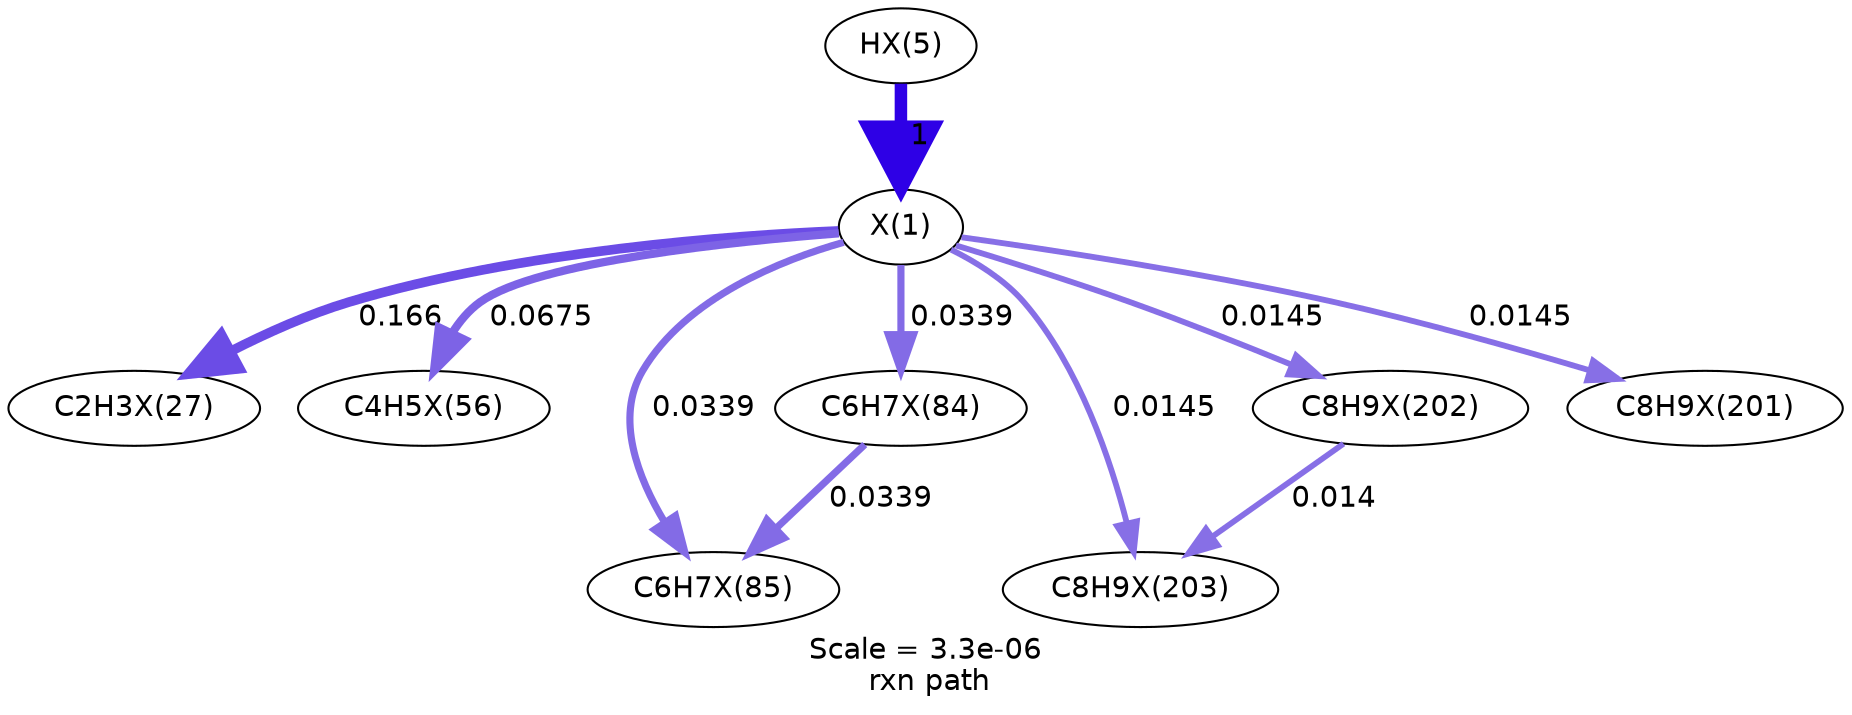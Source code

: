 digraph reaction_paths {
center=1;
s34 -> s33[fontname="Helvetica", style="setlinewidth(6)", arrowsize=3, color="0.7, 1.5, 0.9"
, label=" 1"];
s33 -> s35[fontname="Helvetica", style="setlinewidth(4.64)", arrowsize=2.32, color="0.7, 0.666, 0.9"
, label=" 0.166"];
s33 -> s46[fontname="Helvetica", style="setlinewidth(3.96)", arrowsize=1.98, color="0.7, 0.567, 0.9"
, label=" 0.0675"];
s33 -> s49[fontname="Helvetica", style="setlinewidth(3.44)", arrowsize=1.72, color="0.7, 0.534, 0.9"
, label=" 0.0339"];
s33 -> s48[fontname="Helvetica", style="setlinewidth(3.44)", arrowsize=1.72, color="0.7, 0.534, 0.9"
, label=" 0.0339"];
s33 -> s58[fontname="Helvetica", style="setlinewidth(2.81)", arrowsize=1.4, color="0.7, 0.515, 0.9"
, label=" 0.0145"];
s33 -> s57[fontname="Helvetica", style="setlinewidth(2.81)", arrowsize=1.4, color="0.7, 0.515, 0.9"
, label=" 0.0145"];
s33 -> s56[fontname="Helvetica", style="setlinewidth(2.81)", arrowsize=1.4, color="0.7, 0.515, 0.9"
, label=" 0.0145"];
s48 -> s49[fontname="Helvetica", style="setlinewidth(3.44)", arrowsize=1.72, color="0.7, 0.534, 0.9"
, label=" 0.0339"];
s57 -> s58[fontname="Helvetica", style="setlinewidth(2.78)", arrowsize=1.39, color="0.7, 0.514, 0.9"
, label=" 0.014"];
s33 [ fontname="Helvetica", label="X(1)"];
s34 [ fontname="Helvetica", label="HX(5)"];
s35 [ fontname="Helvetica", label="C2H3X(27)"];
s46 [ fontname="Helvetica", label="C4H5X(56)"];
s48 [ fontname="Helvetica", label="C6H7X(84)"];
s49 [ fontname="Helvetica", label="C6H7X(85)"];
s56 [ fontname="Helvetica", label="C8H9X(201)"];
s57 [ fontname="Helvetica", label="C8H9X(202)"];
s58 [ fontname="Helvetica", label="C8H9X(203)"];
 label = "Scale = 3.3e-06\l rxn path";
 fontname = "Helvetica";
}

